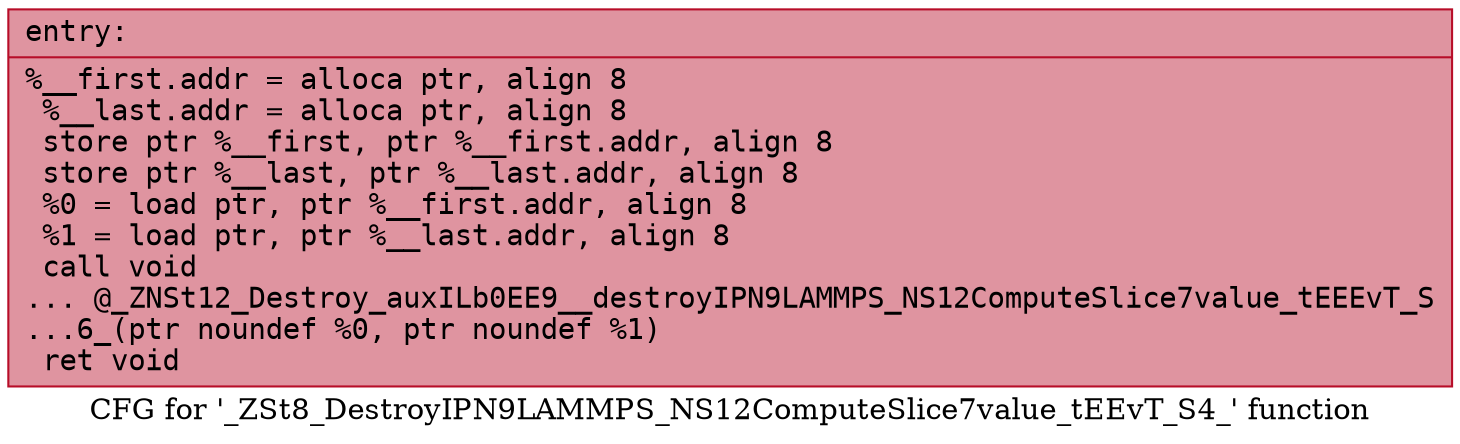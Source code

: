 digraph "CFG for '_ZSt8_DestroyIPN9LAMMPS_NS12ComputeSlice7value_tEEvT_S4_' function" {
	label="CFG for '_ZSt8_DestroyIPN9LAMMPS_NS12ComputeSlice7value_tEEvT_S4_' function";

	Node0x55810475f840 [shape=record,color="#b70d28ff", style=filled, fillcolor="#b70d2870" fontname="Courier",label="{entry:\l|  %__first.addr = alloca ptr, align 8\l  %__last.addr = alloca ptr, align 8\l  store ptr %__first, ptr %__first.addr, align 8\l  store ptr %__last, ptr %__last.addr, align 8\l  %0 = load ptr, ptr %__first.addr, align 8\l  %1 = load ptr, ptr %__last.addr, align 8\l  call void\l... @_ZNSt12_Destroy_auxILb0EE9__destroyIPN9LAMMPS_NS12ComputeSlice7value_tEEEvT_S\l...6_(ptr noundef %0, ptr noundef %1)\l  ret void\l}"];
}
